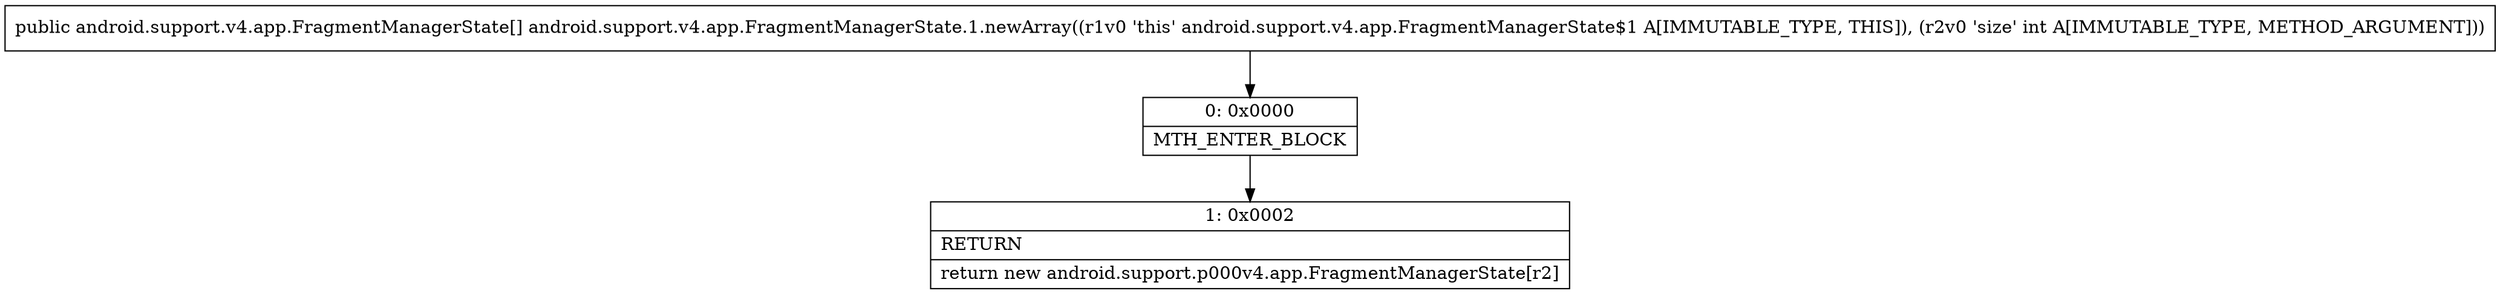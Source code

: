 digraph "CFG forandroid.support.v4.app.FragmentManagerState.1.newArray(I)[Landroid\/support\/v4\/app\/FragmentManagerState;" {
Node_0 [shape=record,label="{0\:\ 0x0000|MTH_ENTER_BLOCK\l}"];
Node_1 [shape=record,label="{1\:\ 0x0002|RETURN\l|return new android.support.p000v4.app.FragmentManagerState[r2]\l}"];
MethodNode[shape=record,label="{public android.support.v4.app.FragmentManagerState[] android.support.v4.app.FragmentManagerState.1.newArray((r1v0 'this' android.support.v4.app.FragmentManagerState$1 A[IMMUTABLE_TYPE, THIS]), (r2v0 'size' int A[IMMUTABLE_TYPE, METHOD_ARGUMENT])) }"];
MethodNode -> Node_0;
Node_0 -> Node_1;
}

